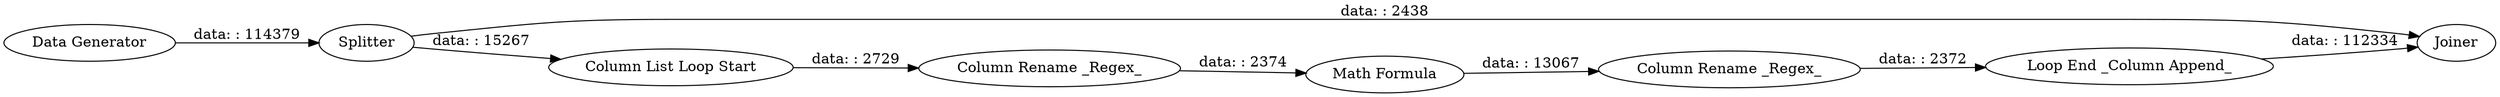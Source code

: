 digraph {
	"5215492707968970818_9" [label=Splitter]
	"5215492707968970818_8" [label=Joiner]
	"5215492707968970818_5" [label="Math Formula"]
	"5215492707968970818_4" [label="Column Rename _Regex_"]
	"5215492707968970818_3" [label="Column Rename _Regex_"]
	"5215492707968970818_1" [label="Data Generator"]
	"5215492707968970818_11" [label="Loop End _Column Append_"]
	"5215492707968970818_10" [label="Column List Loop Start"]
	"5215492707968970818_5" -> "5215492707968970818_4" [label="data: : 13067"]
	"5215492707968970818_3" -> "5215492707968970818_5" [label="data: : 2374"]
	"5215492707968970818_11" -> "5215492707968970818_8" [label="data: : 112334"]
	"5215492707968970818_1" -> "5215492707968970818_9" [label="data: : 114379"]
	"5215492707968970818_9" -> "5215492707968970818_10" [label="data: : 15267"]
	"5215492707968970818_10" -> "5215492707968970818_3" [label="data: : 2729"]
	"5215492707968970818_4" -> "5215492707968970818_11" [label="data: : 2372"]
	"5215492707968970818_9" -> "5215492707968970818_8" [label="data: : 2438"]
	rankdir=LR
}
